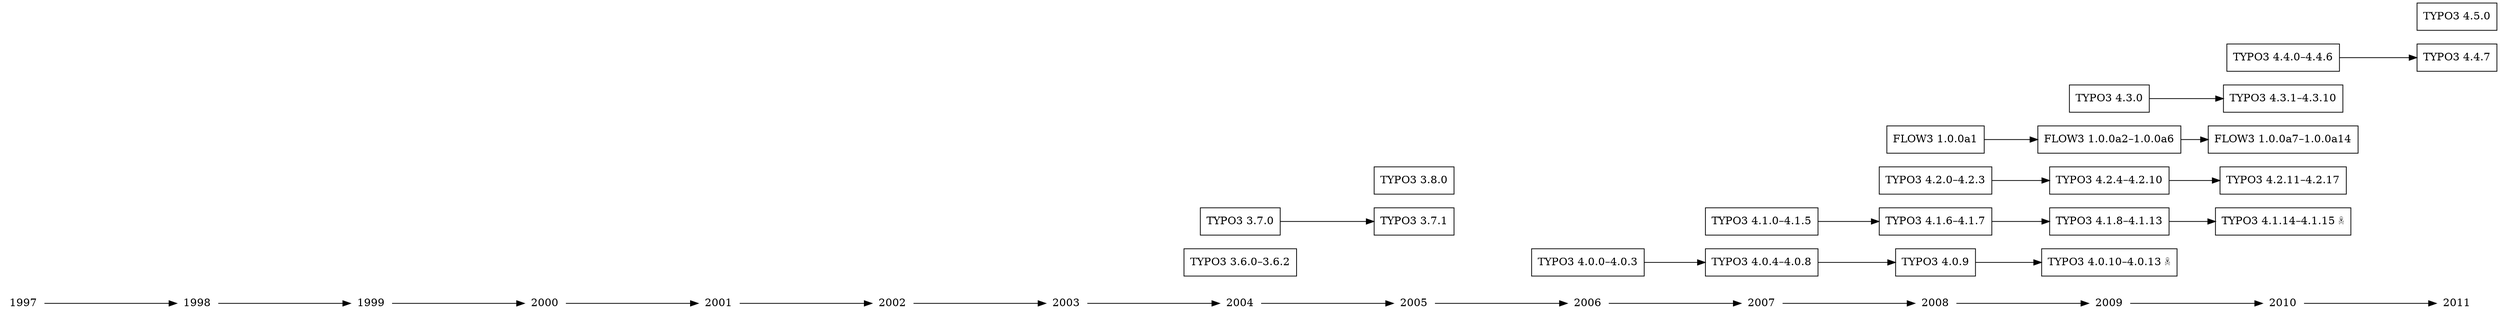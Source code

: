 /*                                                                      *
 * This work is licensed under the                                      *
 *                                                                      *
 *        Creative Commons Attribution 3.0 Unported (CC BY 3.0)         *
 *                                                                      *
 * You are free to share and remix this work as long as you specify the *
 * original author.                                                     *
 *                                                                      *
 * More information on this and other Creative Commons licenses can be  *
 * found under: http://creativecommons.org/licenses/                    *
 *                                                                      *
 * @author Andreas Lappe <nd@off-pist.de>                               *
 */

digraph t3history {
    rankdir=LR;
    ranksep=equally;
    title="Stand 2011";

    { /* Timeline… */
        node [shape=plaintext];
        1997 -> 1998 -> 1999 -> 2000 -> 2001 -> 2002 ->
        2003 -> 2004 -> 2005 -> 2006 -> 2007 -> 2008 ->
        2009 -> 2010 -> 2011;
    }

    node [shape=box];
    { rank = same; 2004;
      "TYPO3 3.6.0–3.6.2";
      "TYPO3 3.7.0" 
    }
    { rank = same; 2005;
      "TYPO3 3.7.1";
      "TYPO3 3.8.0";
    }
    { rank = same; 2006;
      "TYPO3 4.0.0–4.0.3";
    }
    { rank = same; 2007;
      "TYPO3 4.0.4–4.0.8";
      "TYPO3 4.1.0–4.1.5";
    }
    { rank = same; 2008;
      "TYPO3 4.0.9";
      "TYPO3 4.1.6–4.1.7";
      "TYPO3 4.2.0–4.2.3";
      "FLOW3 1.0.0a1"
    }
    { rank = same; 2009;
      "TYPO3 4.0.10–4.0.13 ☠";
      "TYPO3 4.1.8–4.1.13";
      "TYPO3 4.2.4–4.2.10";
      "TYPO3 4.3.0";
      "FLOW3 1.0.0a2–1.0.0a6"
    }
    { rank = same; 2010;
      "TYPO3 4.1.14–4.1.15 ☠";
      "TYPO3 4.2.11–4.2.17";
      "TYPO3 4.3.1–4.3.10";
      "TYPO3 4.4.0–4.4.6";
      "FLOW3 1.0.0a7–1.0.0a14";
    }
    { rank = same; 2011;
      "TYPO3 4.4.7";
      "TYPO3 4.5.0";
    }

    /* 3.7-line: */
    "TYPO3 3.7.0" -> "TYPO3 3.7.1";
    /* 4.0-line: */
    "TYPO3 4.0.0–4.0.3" -> "TYPO3 4.0.4–4.0.8" -> "TYPO3 4.0.9" -> "TYPO3 4.0.10–4.0.13 ☠";
    /* 4.1-line: */
    "TYPO3 4.1.0–4.1.5" -> "TYPO3 4.1.6–4.1.7" -> "TYPO3 4.1.8–4.1.13" -> "TYPO3 4.1.14–4.1.15 ☠";
    /* 4.2-line: */
    "TYPO3 4.2.0–4.2.3" -> "TYPO3 4.2.4–4.2.10" -> "TYPO3 4.2.11–4.2.17";
    /* 4.3-line: */
    "TYPO3 4.3.0" -> "TYPO3 4.3.1–4.3.10";
    /* 4.4-line: */
    "TYPO3 4.4.0–4.4.6" -> "TYPO3 4.4.7";
    /* FLOW3: */
    "FLOW3 1.0.0a1" -> "FLOW3 1.0.0a2–1.0.0a6" -> "FLOW3 1.0.0a7–1.0.0a14";

}
